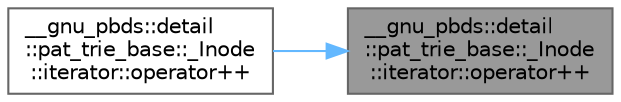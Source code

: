 digraph "__gnu_pbds::detail::pat_trie_base::_Inode::iterator::operator++"
{
 // LATEX_PDF_SIZE
  bgcolor="transparent";
  edge [fontname=Helvetica,fontsize=10,labelfontname=Helvetica,labelfontsize=10];
  node [fontname=Helvetica,fontsize=10,shape=box,height=0.2,width=0.4];
  rankdir="RL";
  Node1 [id="Node000001",label="__gnu_pbds::detail\l::pat_trie_base::_Inode\l::iterator::operator++",height=0.2,width=0.4,color="gray40", fillcolor="grey60", style="filled", fontcolor="black",tooltip=" "];
  Node1 -> Node2 [id="edge1_Node000001_Node000002",dir="back",color="steelblue1",style="solid",tooltip=" "];
  Node2 [id="Node000002",label="__gnu_pbds::detail\l::pat_trie_base::_Inode\l::iterator::operator++",height=0.2,width=0.4,color="grey40", fillcolor="white", style="filled",URL="$struct____gnu__pbds_1_1detail_1_1pat__trie__base_1_1___inode_1_1iterator.html#aaf8c94bdf70dbc8c66b7a822c16a0b58",tooltip=" "];
}
